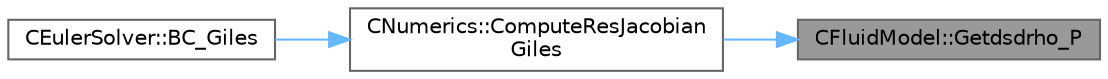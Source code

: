 digraph "CFluidModel::Getdsdrho_P"
{
 // LATEX_PDF_SIZE
  bgcolor="transparent";
  edge [fontname=Helvetica,fontsize=10,labelfontname=Helvetica,labelfontsize=10];
  node [fontname=Helvetica,fontsize=10,shape=box,height=0.2,width=0.4];
  rankdir="RL";
  Node1 [id="Node000001",label="CFluidModel::Getdsdrho_P",height=0.2,width=0.4,color="gray40", fillcolor="grey60", style="filled", fontcolor="black",tooltip="Get fluid entropy partial derivative."];
  Node1 -> Node2 [id="edge1_Node000001_Node000002",dir="back",color="steelblue1",style="solid",tooltip=" "];
  Node2 [id="Node000002",label="CNumerics::ComputeResJacobian\lGiles",height=0.2,width=0.4,color="grey40", fillcolor="white", style="filled",URL="$classCNumerics.html#ac4a74c07d95849f1fb43554276ad6faf",tooltip="Computation of the flow Residual Jacobian Matrix for Non Reflecting BC."];
  Node2 -> Node3 [id="edge2_Node000002_Node000003",dir="back",color="steelblue1",style="solid",tooltip=" "];
  Node3 [id="Node000003",label="CEulerSolver::BC_Giles",height=0.2,width=0.4,color="grey40", fillcolor="white", style="filled",URL="$classCEulerSolver.html#a40fad0a57e8dcba8a8f4d4fa8eab02f0",tooltip="Impose the boundary condition using characteristic recostruction."];
}
